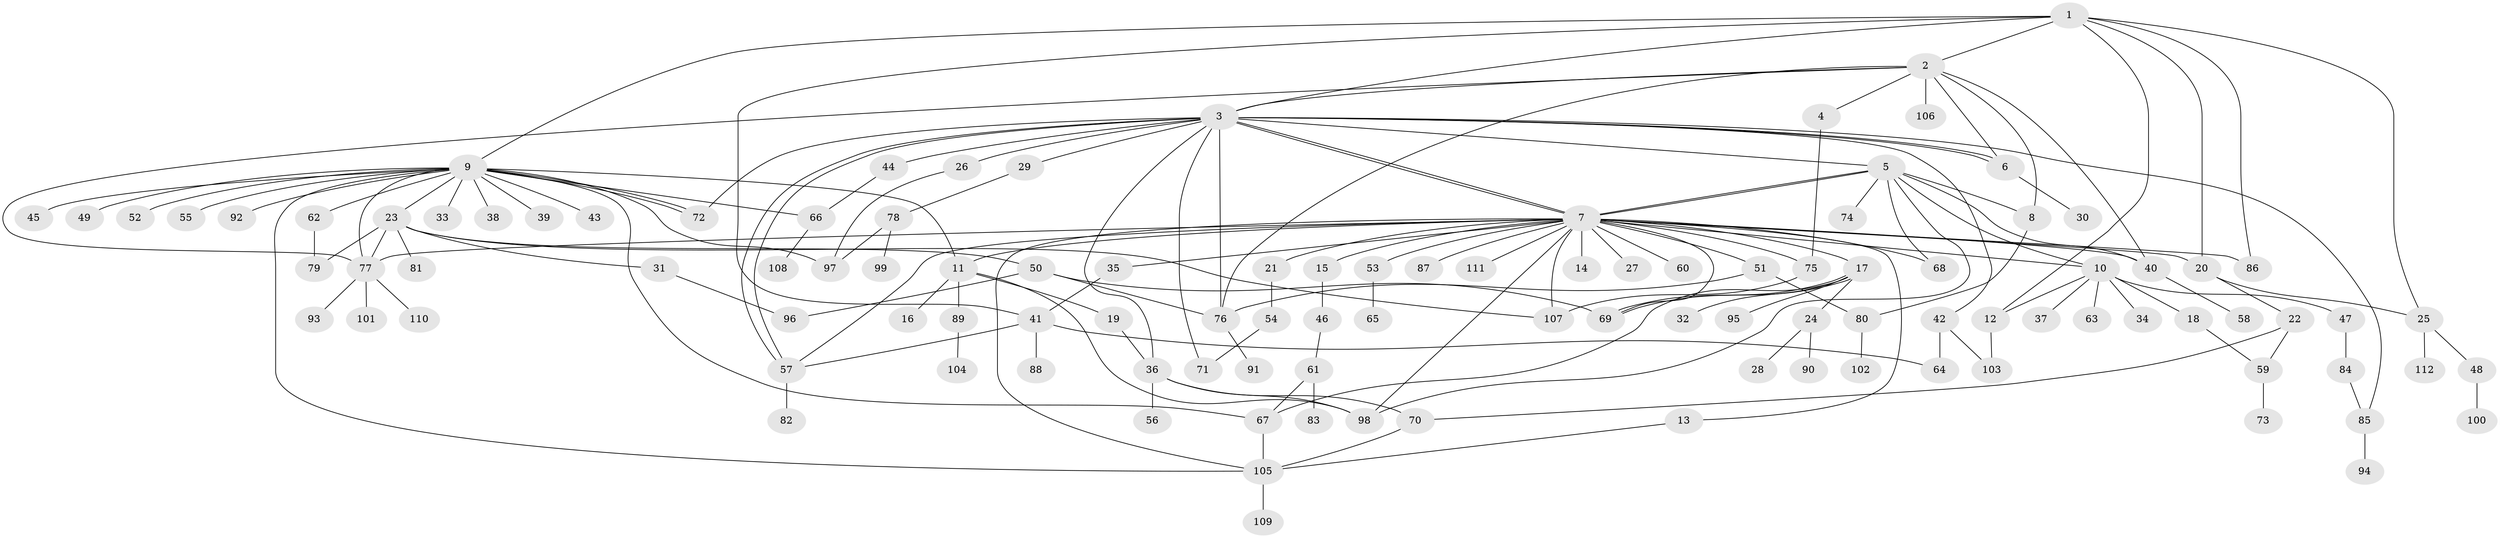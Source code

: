 // Generated by graph-tools (version 1.1) at 2025/48/03/09/25 04:48:21]
// undirected, 112 vertices, 167 edges
graph export_dot {
graph [start="1"]
  node [color=gray90,style=filled];
  1;
  2;
  3;
  4;
  5;
  6;
  7;
  8;
  9;
  10;
  11;
  12;
  13;
  14;
  15;
  16;
  17;
  18;
  19;
  20;
  21;
  22;
  23;
  24;
  25;
  26;
  27;
  28;
  29;
  30;
  31;
  32;
  33;
  34;
  35;
  36;
  37;
  38;
  39;
  40;
  41;
  42;
  43;
  44;
  45;
  46;
  47;
  48;
  49;
  50;
  51;
  52;
  53;
  54;
  55;
  56;
  57;
  58;
  59;
  60;
  61;
  62;
  63;
  64;
  65;
  66;
  67;
  68;
  69;
  70;
  71;
  72;
  73;
  74;
  75;
  76;
  77;
  78;
  79;
  80;
  81;
  82;
  83;
  84;
  85;
  86;
  87;
  88;
  89;
  90;
  91;
  92;
  93;
  94;
  95;
  96;
  97;
  98;
  99;
  100;
  101;
  102;
  103;
  104;
  105;
  106;
  107;
  108;
  109;
  110;
  111;
  112;
  1 -- 2;
  1 -- 3;
  1 -- 9;
  1 -- 12;
  1 -- 20;
  1 -- 25;
  1 -- 41;
  1 -- 86;
  2 -- 3;
  2 -- 4;
  2 -- 6;
  2 -- 8;
  2 -- 40;
  2 -- 76;
  2 -- 77;
  2 -- 106;
  3 -- 5;
  3 -- 6;
  3 -- 6;
  3 -- 7;
  3 -- 7;
  3 -- 26;
  3 -- 29;
  3 -- 36;
  3 -- 42;
  3 -- 44;
  3 -- 57;
  3 -- 57;
  3 -- 71;
  3 -- 72;
  3 -- 76;
  3 -- 85;
  4 -- 75;
  5 -- 7;
  5 -- 7;
  5 -- 8;
  5 -- 10;
  5 -- 40;
  5 -- 68;
  5 -- 74;
  5 -- 98;
  6 -- 30;
  7 -- 10;
  7 -- 11;
  7 -- 13;
  7 -- 14;
  7 -- 15;
  7 -- 17;
  7 -- 20;
  7 -- 21;
  7 -- 27;
  7 -- 35;
  7 -- 40;
  7 -- 51;
  7 -- 53;
  7 -- 57;
  7 -- 60;
  7 -- 68;
  7 -- 69;
  7 -- 75;
  7 -- 77;
  7 -- 86;
  7 -- 87;
  7 -- 98;
  7 -- 105;
  7 -- 107;
  7 -- 111;
  8 -- 80;
  9 -- 11;
  9 -- 23;
  9 -- 33;
  9 -- 38;
  9 -- 39;
  9 -- 43;
  9 -- 45;
  9 -- 49;
  9 -- 52;
  9 -- 55;
  9 -- 62;
  9 -- 66;
  9 -- 67;
  9 -- 72;
  9 -- 72;
  9 -- 77;
  9 -- 92;
  9 -- 97;
  9 -- 105;
  10 -- 12;
  10 -- 18;
  10 -- 34;
  10 -- 37;
  10 -- 47;
  10 -- 63;
  11 -- 16;
  11 -- 19;
  11 -- 89;
  11 -- 98;
  12 -- 103;
  13 -- 105;
  15 -- 46;
  17 -- 24;
  17 -- 32;
  17 -- 67;
  17 -- 69;
  17 -- 69;
  17 -- 95;
  18 -- 59;
  19 -- 36;
  20 -- 22;
  20 -- 25;
  21 -- 54;
  22 -- 59;
  22 -- 70;
  23 -- 31;
  23 -- 50;
  23 -- 77;
  23 -- 79;
  23 -- 81;
  23 -- 107;
  24 -- 28;
  24 -- 90;
  25 -- 48;
  25 -- 112;
  26 -- 97;
  29 -- 78;
  31 -- 96;
  35 -- 41;
  36 -- 56;
  36 -- 70;
  36 -- 98;
  40 -- 58;
  41 -- 57;
  41 -- 64;
  41 -- 88;
  42 -- 64;
  42 -- 103;
  44 -- 66;
  46 -- 61;
  47 -- 84;
  48 -- 100;
  50 -- 69;
  50 -- 76;
  50 -- 96;
  51 -- 76;
  51 -- 80;
  53 -- 65;
  54 -- 71;
  57 -- 82;
  59 -- 73;
  61 -- 67;
  61 -- 83;
  62 -- 79;
  66 -- 108;
  67 -- 105;
  70 -- 105;
  75 -- 107;
  76 -- 91;
  77 -- 93;
  77 -- 101;
  77 -- 110;
  78 -- 97;
  78 -- 99;
  80 -- 102;
  84 -- 85;
  85 -- 94;
  89 -- 104;
  105 -- 109;
}
